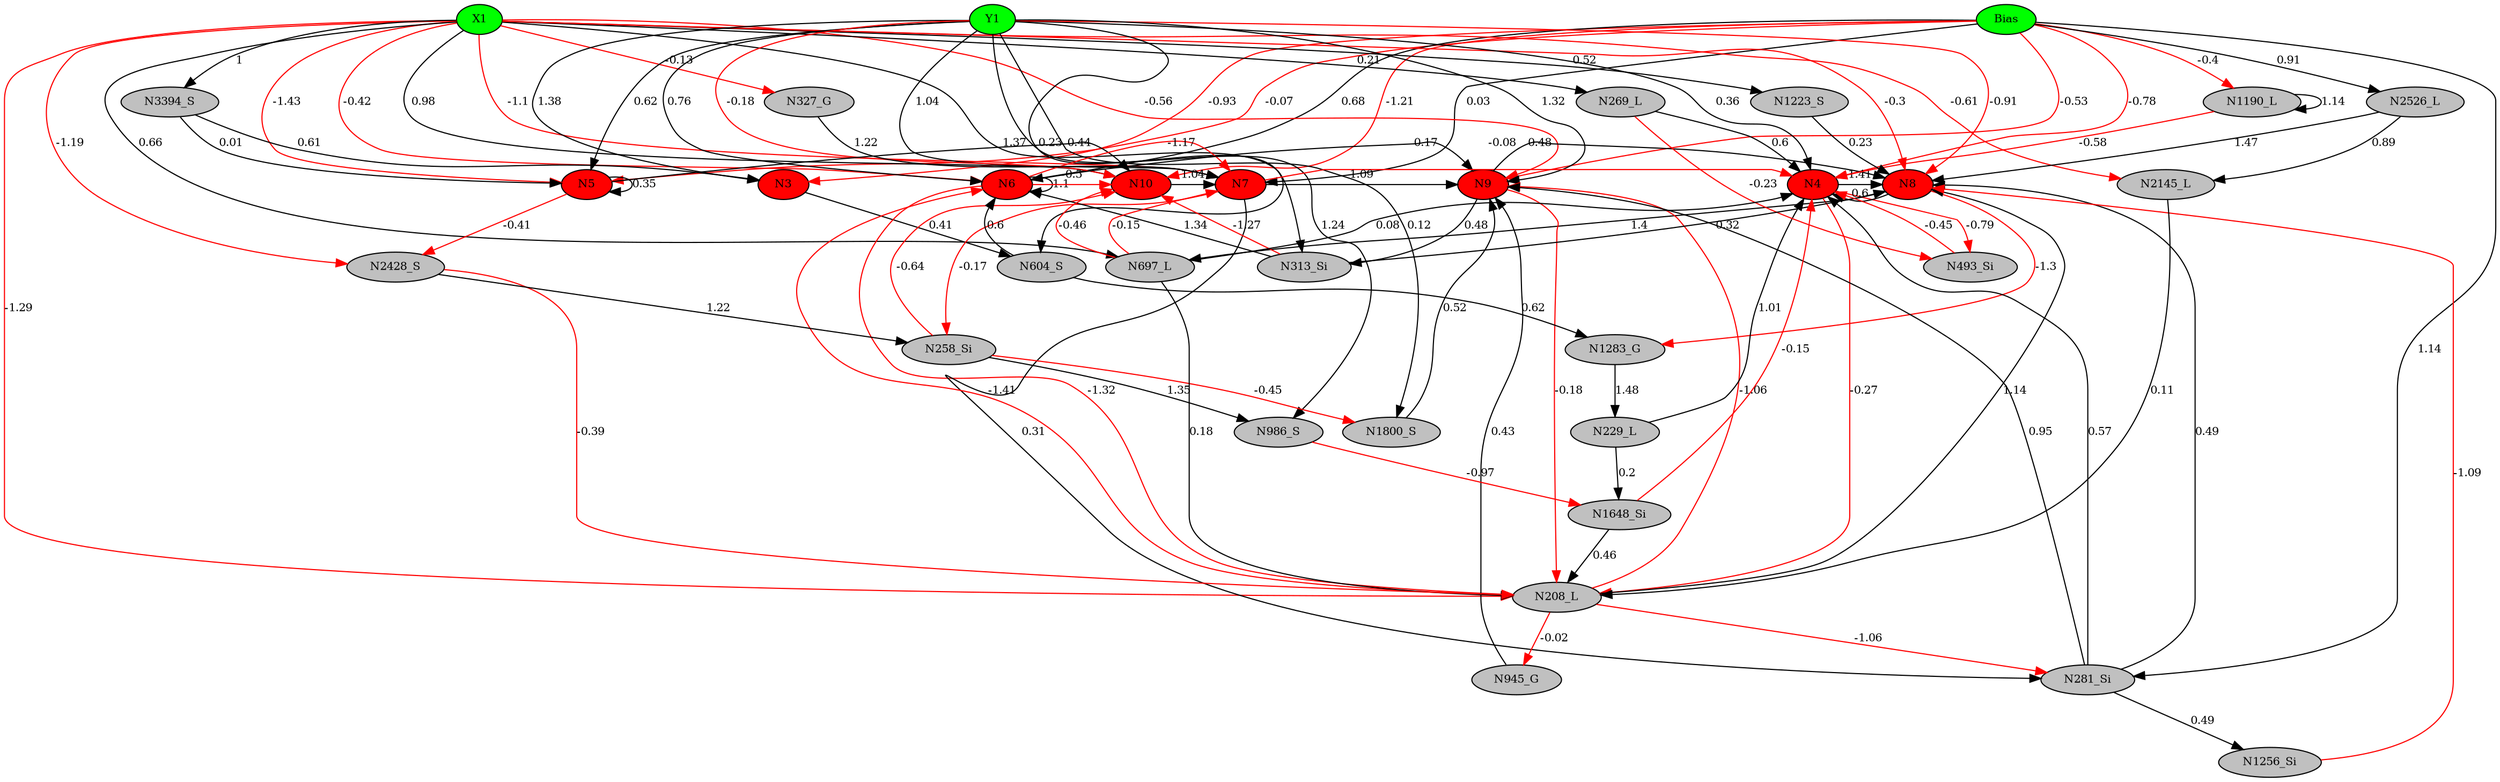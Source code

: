 digraph g { 
N0 [shape=ellipse, label=Bias,fontsize=10,height=0.1,width=0.1,style=filled,fillcolor=green]
N1[shape=ellipse label=X1,fontsize=10,height=0.1,width=0.1,style=filled,fillcolor=green]
N2[shape=ellipse label=Y1,fontsize=10,height=0.1,width=0.1,style=filled,fillcolor=green]
N3[shape=ellipse,fontsize = 10, height = 0.1, width = 0.1, style = filled, fillcolor = red]
N4[shape=ellipse,fontsize = 10, height = 0.1, width = 0.1, style = filled, fillcolor = red]
N5[shape=ellipse,fontsize = 10, height = 0.1, width = 0.1, style = filled, fillcolor = red]
N6[shape=ellipse,fontsize = 10, height = 0.1, width = 0.1, style = filled, fillcolor = red]
N7[shape=ellipse,fontsize = 10, height = 0.1, width = 0.1, style = filled, fillcolor = red]
N8[shape=ellipse,fontsize = 10, height = 0.1, width = 0.1, style = filled, fillcolor = red]
N9[shape=ellipse,fontsize = 10, height = 0.1, width = 0.1, style = filled, fillcolor = red]
N10[shape=ellipse,fontsize = 10, height = 0.1, width = 0.1, style = filled, fillcolor = red]
N208[shape=ellipse, label=N208_L,fontsize=10,height=0.1,width=0.1,style=filled,fillcolor=gray]
N229[shape=ellipse, label=N229_L,fontsize=10,height=0.1,width=0.1,style=filled,fillcolor=gray]
N258[shape=ellipse, label=N258_Si,fontsize=10,height=0.1,width=0.1,style=filled,fillcolor=gray]
N269[shape=ellipse, label=N269_L,fontsize=10,height=0.1,width=0.1,style=filled,fillcolor=gray]
N281[shape=ellipse, label=N281_Si,fontsize=10,height=0.1,width=0.1,style=filled,fillcolor=gray]
N313[shape=ellipse, label=N313_Si,fontsize=10,height=0.1,width=0.1,style=filled,fillcolor=gray]
N327[shape=ellipse, label=N327_G,fontsize=10,height=0.1,width=0.1,style=filled,fillcolor=gray]
N493[shape=ellipse, label=N493_Si,fontsize=10,height=0.1,width=0.1,style=filled,fillcolor=gray]
N604[shape=ellipse, label=N604_S,fontsize=10,height=0.1,width=0.1,style=filled,fillcolor=gray]
N697[shape=ellipse, label=N697_L,fontsize=10,height=0.1,width=0.1,style=filled,fillcolor=gray]
N945[shape=ellipse, label=N945_G,fontsize=10,height=0.1,width=0.1,style=filled,fillcolor=gray]
N986[shape=ellipse, label=N986_S,fontsize=10,height=0.1,width=0.1,style=filled,fillcolor=gray]
N1190[shape=ellipse, label=N1190_L,fontsize=10,height=0.1,width=0.1,style=filled,fillcolor=gray]
N1223[shape=ellipse, label=N1223_S,fontsize=10,height=0.1,width=0.1,style=filled,fillcolor=gray]
N1256[shape=ellipse, label=N1256_Si,fontsize=10,height=0.1,width=0.1,style=filled,fillcolor=gray]
N1283[shape=ellipse, label=N1283_G,fontsize=10,height=0.1,width=0.1,style=filled,fillcolor=gray]
N1648[shape=ellipse, label=N1648_Si,fontsize=10,height=0.1,width=0.1,style=filled,fillcolor=gray]
N1800[shape=ellipse, label=N1800_S,fontsize=10,height=0.1,width=0.1,style=filled,fillcolor=gray]
N2145[shape=ellipse, label=N2145_L,fontsize=10,height=0.1,width=0.1,style=filled,fillcolor=gray]
N2428[shape=ellipse, label=N2428_S,fontsize=10,height=0.1,width=0.1,style=filled,fillcolor=gray]
N2526[shape=ellipse, label=N2526_L,fontsize=10,height=0.1,width=0.1,style=filled,fillcolor=gray]
N3394[shape=ellipse, label=N3394_S,fontsize=10,height=0.1,width=0.1,style=filled,fillcolor=gray]
N0 -> N3 [color=red] [arrowType=inv][ label=-0.93,fontsize=10]
N2 -> N3 [color=black] [ label=1.38,fontsize=10]
N0 -> N4 [color=red] [arrowType=inv][ label=-0.78,fontsize=10]
N2 -> N4 [color=black] [ label=0.36,fontsize=10]
N0 -> N5 [color=red] [arrowType=inv][ label=-0.07,fontsize=10]
N1 -> N5 [color=red] [arrowType=inv][ label=-1.43,fontsize=10]
N2 -> N5 [color=black] [ label=0.62,fontsize=10]
N0 -> N6 [color=black] [ label=0.68,fontsize=10]
N1 -> N6 [color=red] [arrowType=inv][ label=-0.42,fontsize=10]
N2 -> N6 [color=black] [ label=0.76,fontsize=10]
N0 -> N7 [color=black] [ label=0.03,fontsize=10]
N1 -> N7 [color=red] [arrowType=inv][ label=-1.1,fontsize=10]
N2 -> N7 [color=black] [ label=1.04,fontsize=10]
N1 -> N8 [color=red] [arrowType=inv][ label=-0.3,fontsize=10]
N2 -> N8 [color=red] [arrowType=inv][ label=-0.91,fontsize=10]
N0 -> N9 [color=red] [arrowType=inv][ label=-0.53,fontsize=10]
N2 -> N9 [color=black] [ label=1.32,fontsize=10]
N0 -> N10 [color=red] [arrowType=inv][ label=-1.21,fontsize=10]
N1 -> N10 [color=black] [ label=0.98,fontsize=10]
N2 -> N10 [color=red] [arrowType=inv][ label=-0.18,fontsize=10]
N8 -> N4 [color=black] [ label=0.6,fontsize=10]
N9 -> N8 [color=black] [ label=0.48,fontsize=10]
N1 -> N208 [color=red] [arrowType=inv][ label=-1.29,fontsize=10]
N208 -> N9 [color=red] [arrowType=inv][ label=-1.06,fontsize=10]
N229 -> N4 [color=black] [ label=1.01,fontsize=10]
N4 -> N208 [color=red] [arrowType=inv][ label=-0.27,fontsize=10]
N5 -> N5 [color=black] [ label=0.35,fontsize=10]
N258 -> N10 [color=red] [arrowType=inv][ label=-0.64,fontsize=10]
N1 -> N269 [color=black] [ label=0.21,fontsize=10]
N269 -> N4 [color=black] [ label=0.6,fontsize=10]
N0 -> N281 [color=black] [ label=1.14,fontsize=10]
N281 -> N8 [color=black] [ label=0.49,fontsize=10]
N1 -> N313 [color=black] [ label=1.37,fontsize=10]
N313 -> N6 [color=black] [ label=1.34,fontsize=10]
N1 -> N327 [color=red] [arrowType=inv][ label=-0.13,fontsize=10]
N327 -> N7 [color=black] [ label=1.22,fontsize=10]
N7 -> N4 [color=red] [arrowType=inv][ label=-0.08,fontsize=10]
N10 -> N7 [color=black] [ label=1.04,fontsize=10]
N269 -> N493 [color=red] [arrowType=inv][ label=-0.23,fontsize=10]
N493 -> N4 [color=red] [arrowType=inv][ label=-0.45,fontsize=10]
N281 -> N4 [color=black] [ label=0.57,fontsize=10]
N6 -> N10 [color=red] [arrowType=inv][ label=-0.5,fontsize=10]
N2 -> N604 [color=black] [ label=0.23,fontsize=10]
N604 -> N6 [color=black] [ label=0.6,fontsize=10]
N1 -> N697 [color=black] [ label=0.66,fontsize=10]
N697 -> N4 [color=black] [ label=0.08,fontsize=10]
N6 -> N208 [color=red] [arrowType=inv][ label=-1.32,fontsize=10]
N6 -> N7 [color=red] [arrowType=inv][ label=-1.17,fontsize=10]
N5 -> N10 [color=black] [ label=0.44,fontsize=10]
N281 -> N9 [color=black] [ label=0.95,fontsize=10]
N208 -> N8 [color=black] [ label=1.14,fontsize=10]
N208 -> N281 [color=red] [arrowType=inv][ label=-1.06,fontsize=10]
N208 -> N945 [color=red] [arrowType=inv][ label=-0.02,fontsize=10]
N945 -> N9 [color=black] [ label=0.43,fontsize=10]
N2 -> N986 [color=black] [ label=1.24,fontsize=10]
N7 -> N9 [color=black] [ label=1.09,fontsize=10]
N7 -> N258 [color=red] [arrowType=inv][ label=-0.17,fontsize=10]
N0 -> N1190 [color=red] [arrowType=inv][ label=-0.4,fontsize=10]
N1190 -> N4 [color=red] [arrowType=inv][ label=-0.58,fontsize=10]
N1 -> N9 [color=red] [arrowType=inv][ label=-0.56,fontsize=10]
N1 -> N1223 [color=black] [ label=0.52,fontsize=10]
N1223 -> N8 [color=black] [ label=0.23,fontsize=10]
N281 -> N1256 [color=black] [ label=0.49,fontsize=10]
N1256 -> N8 [color=red] [arrowType=inv][ label=-1.09,fontsize=10]
N8 -> N1283 [color=red] [arrowType=inv][ label=-1.3,fontsize=10]
N1283 -> N229 [color=black] [ label=1.48,fontsize=10]
N208 -> N6 [color=red] [arrowType=inv][ label=-1.41,fontsize=10]
N7 -> N281 [color=black] [ label=0.31,fontsize=10]
N313 -> N8 [color=black] [ label=0.32,fontsize=10]
N258 -> N986 [color=black] [ label=1.35,fontsize=10]
N697 -> N7 [color=red] [arrowType=inv][ label=-0.15,fontsize=10]
N9 -> N208 [color=red] [arrowType=inv][ label=-0.18,fontsize=10]
N986 -> N1648 [color=red] [arrowType=inv][ label=-0.97,fontsize=10]
N1648 -> N4 [color=red] [arrowType=inv][ label=-0.15,fontsize=10]
N229 -> N1648 [color=black] [ label=0.2,fontsize=10]
N3 -> N604 [color=black] [ label=0.41,fontsize=10]
N2 -> N1800 [color=black] [ label=0.12,fontsize=10]
N1800 -> N9 [color=black] [ label=0.52,fontsize=10]
N4 -> N493 [color=red] [arrowType=inv][ label=-0.79,fontsize=10]
N697 -> N10 [color=red] [arrowType=inv][ label=-0.46,fontsize=10]
N4 -> N8 [color=black] [ label=1.41,fontsize=10]
N1 -> N2145 [color=red] [arrowType=inv][ label=-0.61,fontsize=10]
N2145 -> N208 [color=black] [ label=0.11,fontsize=10]
N1 -> N2428 [color=red] [arrowType=inv][ label=-1.19,fontsize=10]
N2428 -> N258 [color=black] [ label=1.22,fontsize=10]
N0 -> N2526 [color=black] [ label=0.91,fontsize=10]
N2526 -> N8 [color=black] [ label=1.47,fontsize=10]
N258 -> N1800 [color=red] [arrowType=inv][ label=-0.45,fontsize=10]
N6 -> N6 [color=black] [ label=1.1,fontsize=10]
N1648 -> N208 [color=black] [ label=0.46,fontsize=10]
N5 -> N2428 [color=red] [arrowType=inv][ label=-0.41,fontsize=10]
N1190 -> N1190 [color=black] [ label=1.14,fontsize=10]
N2526 -> N2145 [color=black] [ label=0.89,fontsize=10]
N6 -> N9 [color=black] [ label=0.17,fontsize=10]
N697 -> N208 [color=black] [ label=0.18,fontsize=10]
N9 -> N313 [color=black] [ label=0.48,fontsize=10]
N604 -> N1283 [color=black] [ label=0.62,fontsize=10]
N313 -> N10 [color=red] [arrowType=inv][ label=-1.27,fontsize=10]
N1 -> N3394 [color=black] [ label=1,fontsize=10]
N3394 -> N3 [color=black] [ label=0.61,fontsize=10]
N8 -> N697 [color=black] [ label=1.4,fontsize=10]
N3394 -> N5 [color=black] [ label=0.01,fontsize=10]
N2428 -> N208 [color=red] [arrowType=inv][ label=-0.39,fontsize=10]
 { rank=same; 
N3
N4
N5
N6
N7
N8
N9
N10
 } 
 { rank=same; 
N1 ->N2 ->N0 [style=invis]
 } 
}
